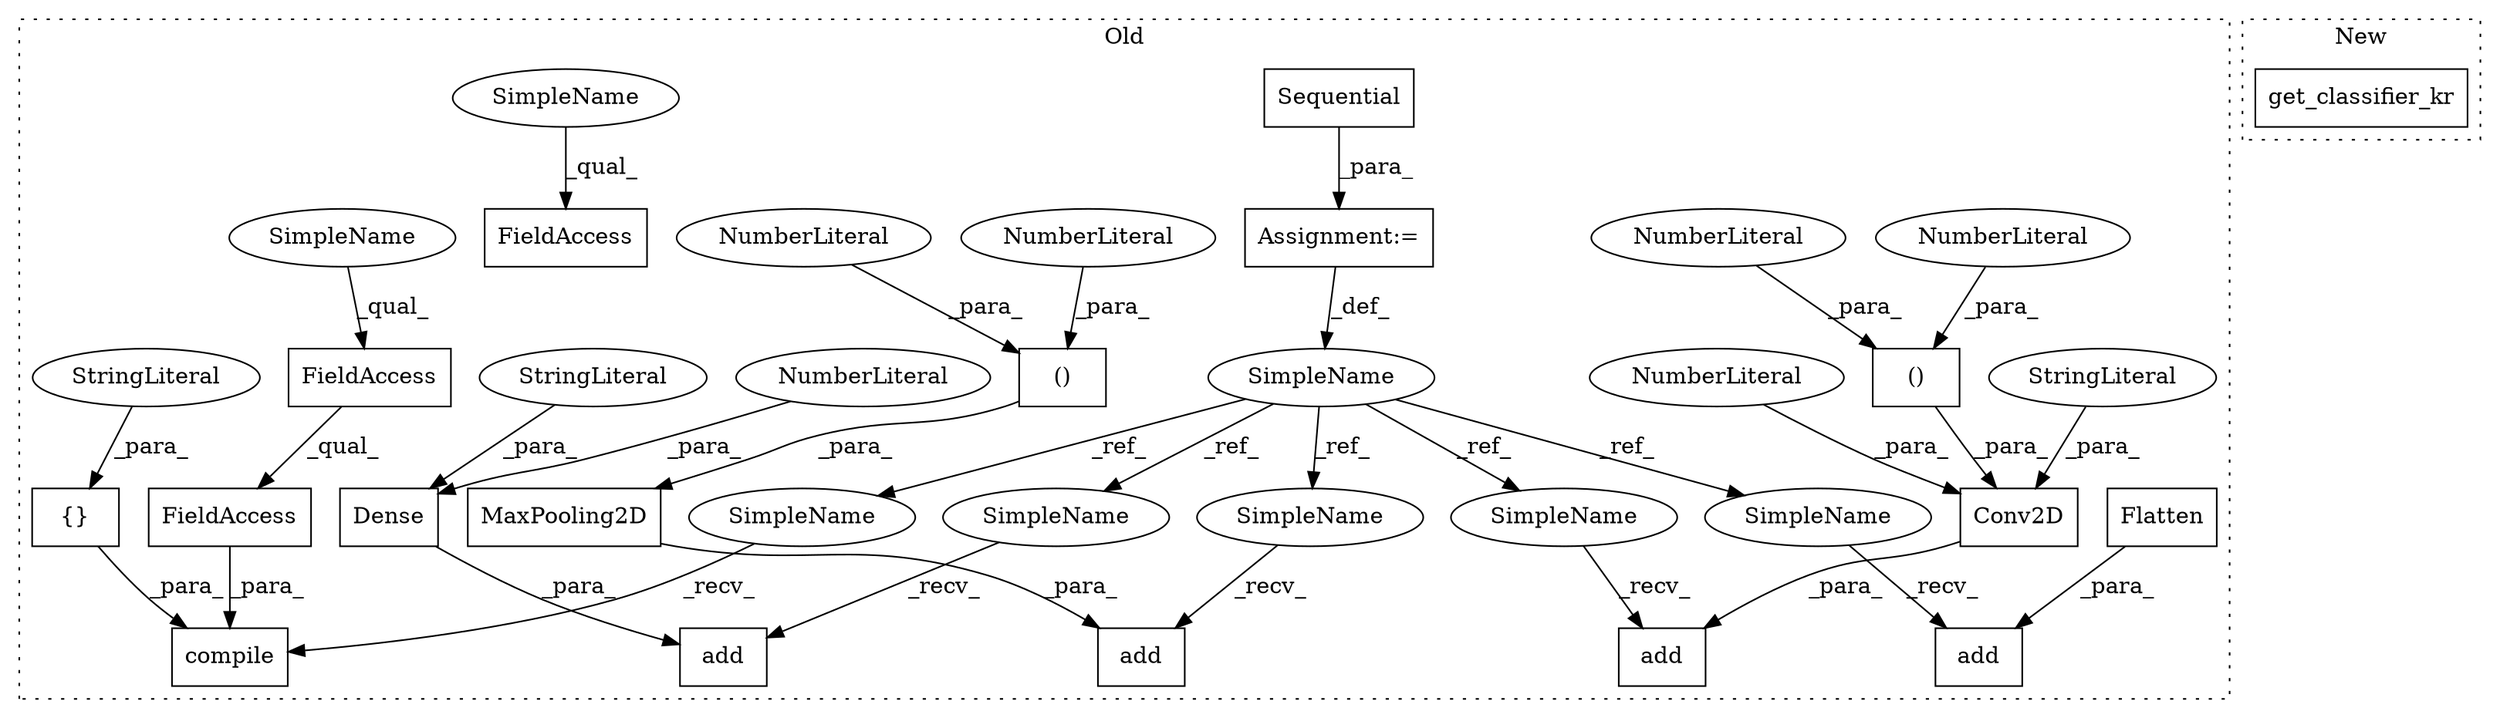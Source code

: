 digraph G {
subgraph cluster0 {
1 [label="compile" a="32" s="4870,4968" l="8,1" shape="box"];
3 [label="{}" a="4" s="4956,4967" l="1,1" shape="box"];
4 [label="Sequential" a="32" s="4639" l="12" shape="box"];
5 [label="add" a="32" s="4756,4795" l="4,1" shape="box"];
6 [label="()" a="106" s="4778" l="15" shape="box"];
7 [label="add" a="32" s="4663,4743" l="4,1" shape="box"];
8 [label="()" a="106" s="4710" l="31" shape="box"];
9 [label="add" a="32" s="4834,4857" l="4,1" shape="box"];
10 [label="NumberLiteral" a="34" s="4778" l="1" shape="ellipse"];
11 [label="add" a="32" s="4808,4821" l="4,1" shape="box"];
12 [label="Conv2D" a="32" s="4667,4741" l="7,2" shape="box"];
13 [label="NumberLiteral" a="34" s="4740" l="1" shape="ellipse"];
14 [label="NumberLiteral" a="34" s="4725" l="2" shape="ellipse"];
15 [label="NumberLiteral" a="34" s="4792" l="1" shape="ellipse"];
16 [label="NumberLiteral" a="34" s="4674" l="1" shape="ellipse"];
17 [label="Flatten" a="32" s="4812" l="9" shape="box"];
18 [label="SimpleName" a="42" s="4633" l="5" shape="ellipse"];
19 [label="StringLiteral" a="45" s="4957" l="10" shape="ellipse"];
20 [label="StringLiteral" a="45" s="4698" l="6" shape="ellipse"];
21 [label="Dense" a="32" s="4838,4856" l="6,1" shape="box"];
22 [label="StringLiteral" a="45" s="4847" l="9" shape="ellipse"];
23 [label="MaxPooling2D" a="32" s="4760,4793" l="18,2" shape="box"];
24 [label="Assignment:=" a="7" s="4638" l="1" shape="box"];
25 [label="NumberLiteral" a="34" s="4844" l="2" shape="ellipse"];
26 [label="FieldAccess" a="22" s="4878" l="37" shape="box"];
27 [label="FieldAccess" a="22" s="4878" l="12" shape="box"];
28 [label="FieldAccess" a="22" s="4493" l="13" shape="box"];
29 [label="SimpleName" a="42" s="4750" l="5" shape="ellipse"];
30 [label="SimpleName" a="42" s="4657" l="5" shape="ellipse"];
31 [label="SimpleName" a="42" s="4802" l="5" shape="ellipse"];
32 [label="SimpleName" a="42" s="4864" l="5" shape="ellipse"];
33 [label="SimpleName" a="42" s="4828" l="5" shape="ellipse"];
34 [label="SimpleName" a="42" s="4493" l="5" shape="ellipse"];
35 [label="SimpleName" a="42" s="4878" l="5" shape="ellipse"];
label = "Old";
style="dotted";
}
subgraph cluster1 {
2 [label="get_classifier_kr" a="32" s="3096" l="19" shape="box"];
label = "New";
style="dotted";
}
3 -> 1 [label="_para_"];
4 -> 24 [label="_para_"];
6 -> 23 [label="_para_"];
8 -> 12 [label="_para_"];
10 -> 6 [label="_para_"];
12 -> 7 [label="_para_"];
13 -> 8 [label="_para_"];
14 -> 8 [label="_para_"];
15 -> 6 [label="_para_"];
16 -> 12 [label="_para_"];
17 -> 11 [label="_para_"];
18 -> 31 [label="_ref_"];
18 -> 30 [label="_ref_"];
18 -> 32 [label="_ref_"];
18 -> 33 [label="_ref_"];
18 -> 29 [label="_ref_"];
19 -> 3 [label="_para_"];
20 -> 12 [label="_para_"];
21 -> 9 [label="_para_"];
22 -> 21 [label="_para_"];
23 -> 5 [label="_para_"];
24 -> 18 [label="_def_"];
25 -> 21 [label="_para_"];
26 -> 1 [label="_para_"];
27 -> 26 [label="_qual_"];
29 -> 5 [label="_recv_"];
30 -> 7 [label="_recv_"];
31 -> 11 [label="_recv_"];
32 -> 1 [label="_recv_"];
33 -> 9 [label="_recv_"];
34 -> 28 [label="_qual_"];
35 -> 27 [label="_qual_"];
}